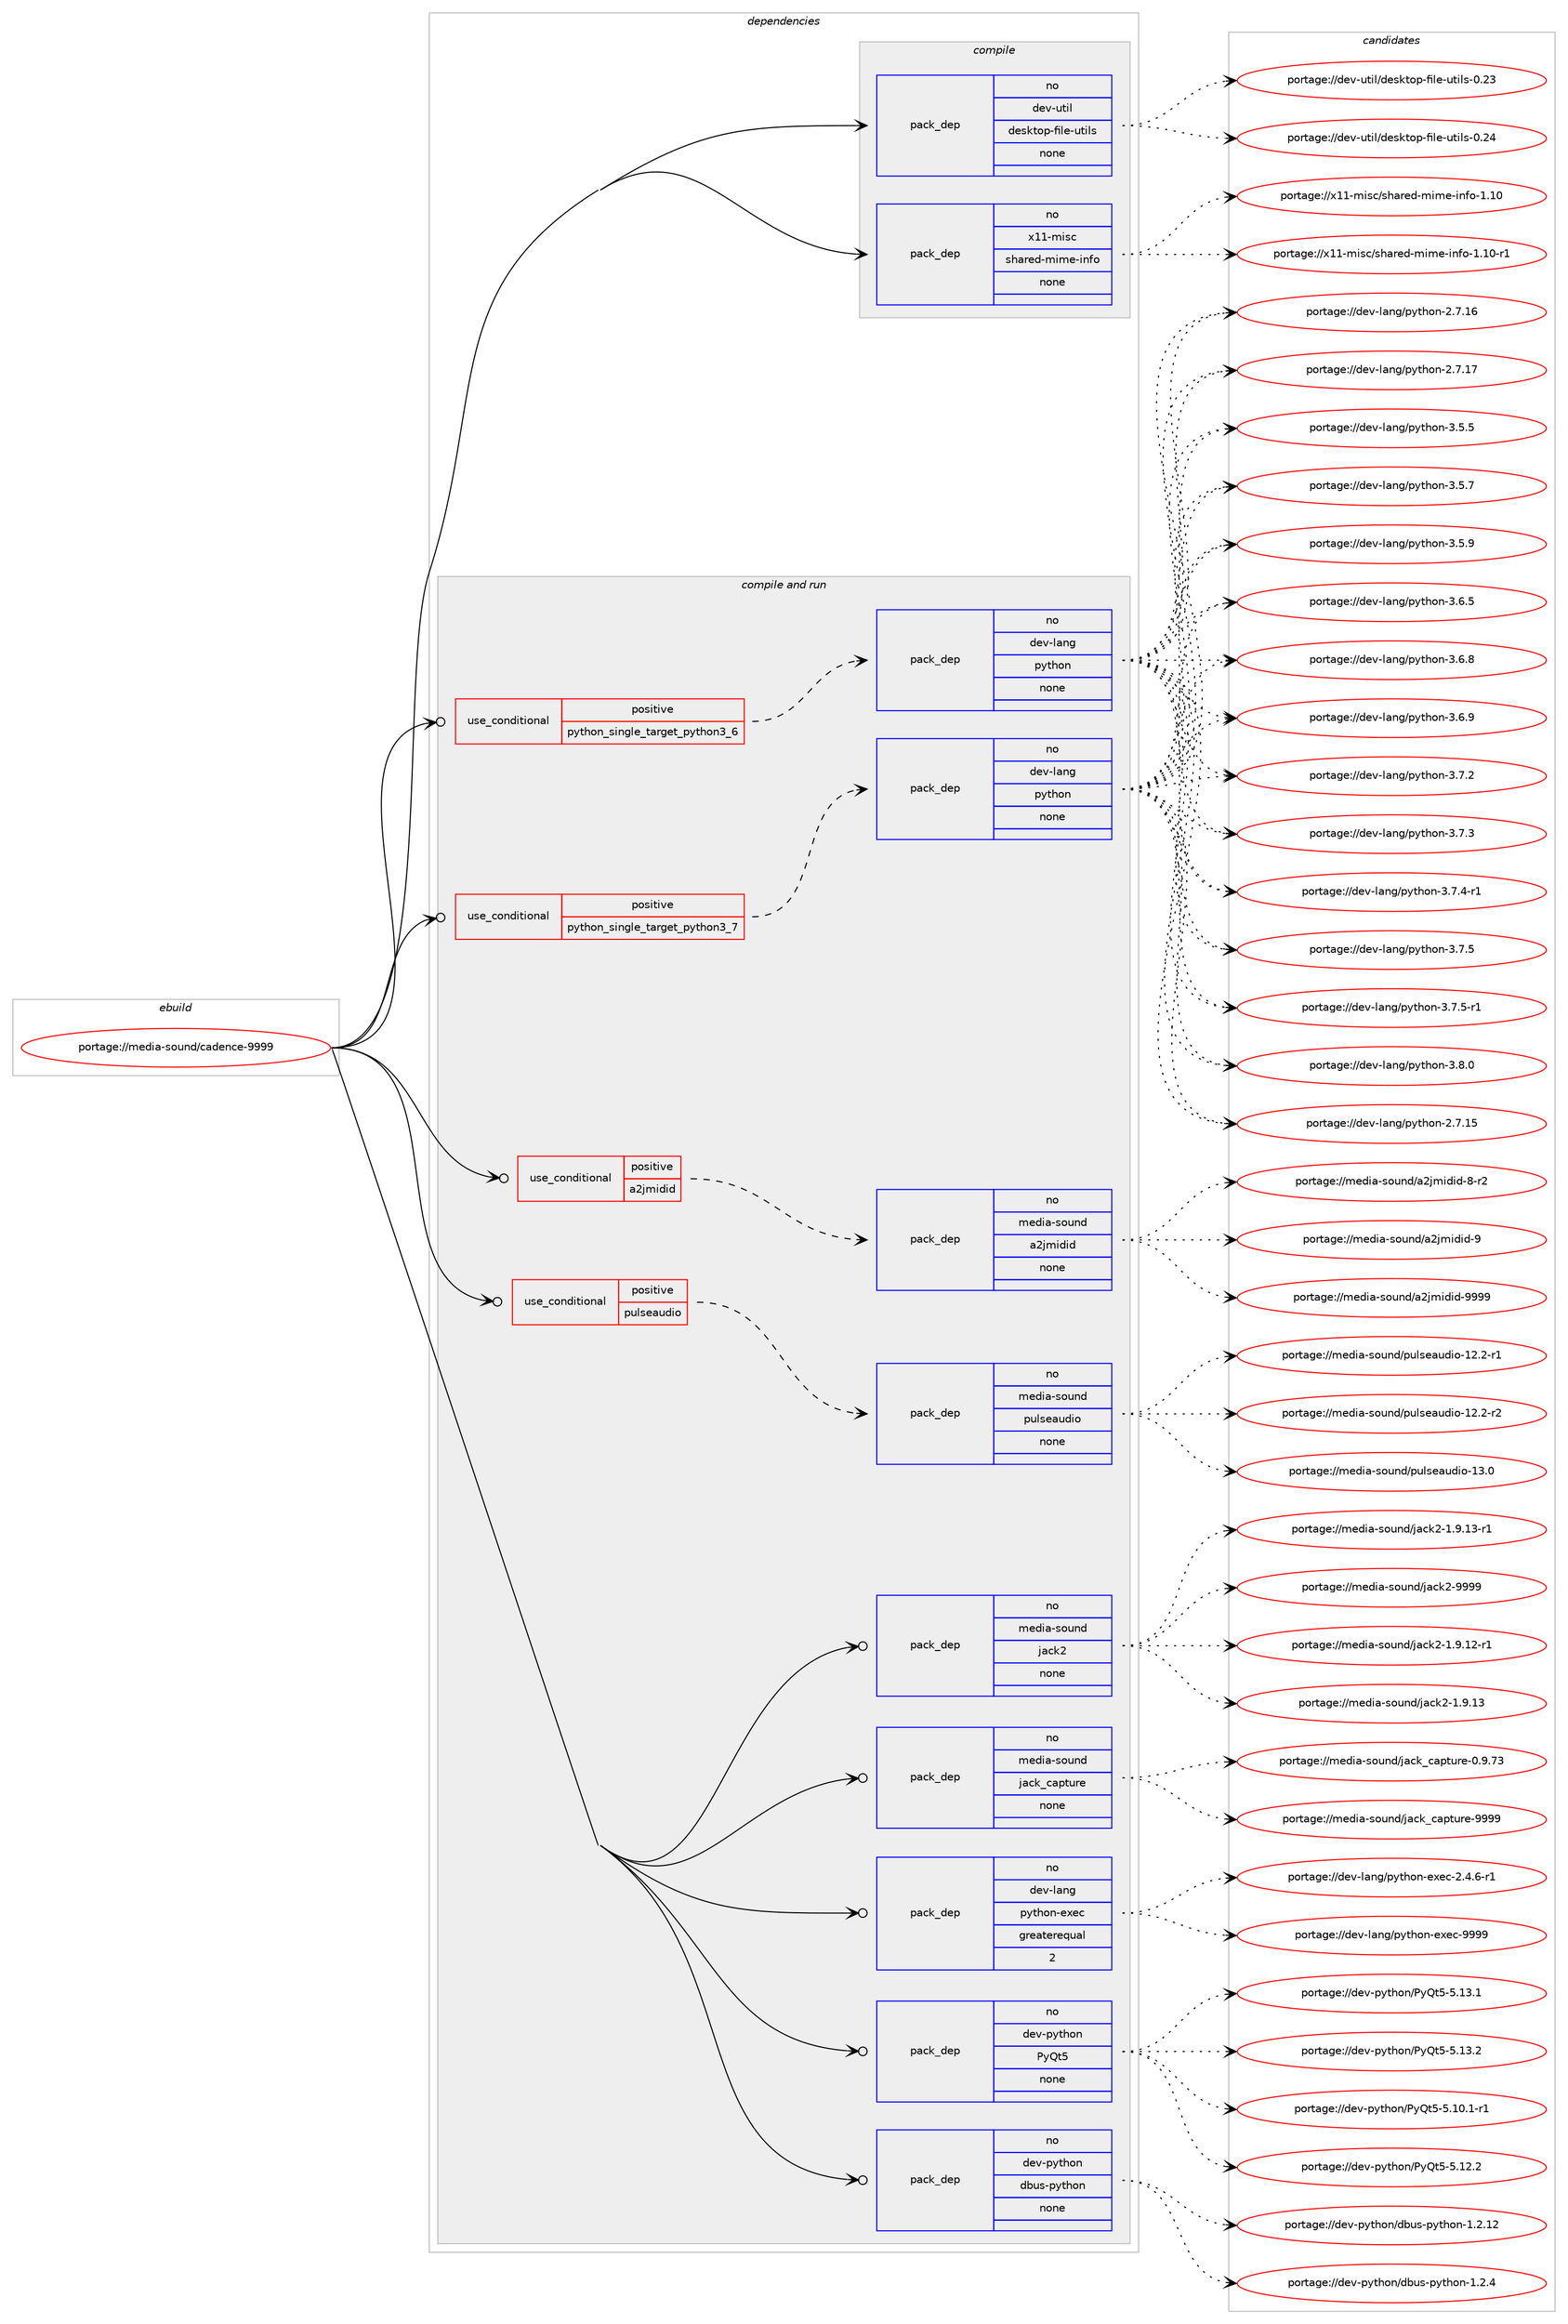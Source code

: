 digraph prolog {

# *************
# Graph options
# *************

newrank=true;
concentrate=true;
compound=true;
graph [rankdir=LR,fontname=Helvetica,fontsize=10,ranksep=1.5];#, ranksep=2.5, nodesep=0.2];
edge  [arrowhead=vee];
node  [fontname=Helvetica,fontsize=10];

# **********
# The ebuild
# **********

subgraph cluster_leftcol {
color=gray;
rank=same;
label=<<i>ebuild</i>>;
id [label="portage://media-sound/cadence-9999", color=red, width=4, href="../media-sound/cadence-9999.svg"];
}

# ****************
# The dependencies
# ****************

subgraph cluster_midcol {
color=gray;
label=<<i>dependencies</i>>;
subgraph cluster_compile {
fillcolor="#eeeeee";
style=filled;
label=<<i>compile</i>>;
subgraph pack243191 {
dependency330810 [label=<<TABLE BORDER="0" CELLBORDER="1" CELLSPACING="0" CELLPADDING="4" WIDTH="220"><TR><TD ROWSPAN="6" CELLPADDING="30">pack_dep</TD></TR><TR><TD WIDTH="110">no</TD></TR><TR><TD>dev-util</TD></TR><TR><TD>desktop-file-utils</TD></TR><TR><TD>none</TD></TR><TR><TD></TD></TR></TABLE>>, shape=none, color=blue];
}
id:e -> dependency330810:w [weight=20,style="solid",arrowhead="vee"];
subgraph pack243192 {
dependency330811 [label=<<TABLE BORDER="0" CELLBORDER="1" CELLSPACING="0" CELLPADDING="4" WIDTH="220"><TR><TD ROWSPAN="6" CELLPADDING="30">pack_dep</TD></TR><TR><TD WIDTH="110">no</TD></TR><TR><TD>x11-misc</TD></TR><TR><TD>shared-mime-info</TD></TR><TR><TD>none</TD></TR><TR><TD></TD></TR></TABLE>>, shape=none, color=blue];
}
id:e -> dependency330811:w [weight=20,style="solid",arrowhead="vee"];
}
subgraph cluster_compileandrun {
fillcolor="#eeeeee";
style=filled;
label=<<i>compile and run</i>>;
subgraph cond82185 {
dependency330812 [label=<<TABLE BORDER="0" CELLBORDER="1" CELLSPACING="0" CELLPADDING="4"><TR><TD ROWSPAN="3" CELLPADDING="10">use_conditional</TD></TR><TR><TD>positive</TD></TR><TR><TD>a2jmidid</TD></TR></TABLE>>, shape=none, color=red];
subgraph pack243193 {
dependency330813 [label=<<TABLE BORDER="0" CELLBORDER="1" CELLSPACING="0" CELLPADDING="4" WIDTH="220"><TR><TD ROWSPAN="6" CELLPADDING="30">pack_dep</TD></TR><TR><TD WIDTH="110">no</TD></TR><TR><TD>media-sound</TD></TR><TR><TD>a2jmidid</TD></TR><TR><TD>none</TD></TR><TR><TD></TD></TR></TABLE>>, shape=none, color=blue];
}
dependency330812:e -> dependency330813:w [weight=20,style="dashed",arrowhead="vee"];
}
id:e -> dependency330812:w [weight=20,style="solid",arrowhead="odotvee"];
subgraph cond82186 {
dependency330814 [label=<<TABLE BORDER="0" CELLBORDER="1" CELLSPACING="0" CELLPADDING="4"><TR><TD ROWSPAN="3" CELLPADDING="10">use_conditional</TD></TR><TR><TD>positive</TD></TR><TR><TD>pulseaudio</TD></TR></TABLE>>, shape=none, color=red];
subgraph pack243194 {
dependency330815 [label=<<TABLE BORDER="0" CELLBORDER="1" CELLSPACING="0" CELLPADDING="4" WIDTH="220"><TR><TD ROWSPAN="6" CELLPADDING="30">pack_dep</TD></TR><TR><TD WIDTH="110">no</TD></TR><TR><TD>media-sound</TD></TR><TR><TD>pulseaudio</TD></TR><TR><TD>none</TD></TR><TR><TD></TD></TR></TABLE>>, shape=none, color=blue];
}
dependency330814:e -> dependency330815:w [weight=20,style="dashed",arrowhead="vee"];
}
id:e -> dependency330814:w [weight=20,style="solid",arrowhead="odotvee"];
subgraph cond82187 {
dependency330816 [label=<<TABLE BORDER="0" CELLBORDER="1" CELLSPACING="0" CELLPADDING="4"><TR><TD ROWSPAN="3" CELLPADDING="10">use_conditional</TD></TR><TR><TD>positive</TD></TR><TR><TD>python_single_target_python3_6</TD></TR></TABLE>>, shape=none, color=red];
subgraph pack243195 {
dependency330817 [label=<<TABLE BORDER="0" CELLBORDER="1" CELLSPACING="0" CELLPADDING="4" WIDTH="220"><TR><TD ROWSPAN="6" CELLPADDING="30">pack_dep</TD></TR><TR><TD WIDTH="110">no</TD></TR><TR><TD>dev-lang</TD></TR><TR><TD>python</TD></TR><TR><TD>none</TD></TR><TR><TD></TD></TR></TABLE>>, shape=none, color=blue];
}
dependency330816:e -> dependency330817:w [weight=20,style="dashed",arrowhead="vee"];
}
id:e -> dependency330816:w [weight=20,style="solid",arrowhead="odotvee"];
subgraph cond82188 {
dependency330818 [label=<<TABLE BORDER="0" CELLBORDER="1" CELLSPACING="0" CELLPADDING="4"><TR><TD ROWSPAN="3" CELLPADDING="10">use_conditional</TD></TR><TR><TD>positive</TD></TR><TR><TD>python_single_target_python3_7</TD></TR></TABLE>>, shape=none, color=red];
subgraph pack243196 {
dependency330819 [label=<<TABLE BORDER="0" CELLBORDER="1" CELLSPACING="0" CELLPADDING="4" WIDTH="220"><TR><TD ROWSPAN="6" CELLPADDING="30">pack_dep</TD></TR><TR><TD WIDTH="110">no</TD></TR><TR><TD>dev-lang</TD></TR><TR><TD>python</TD></TR><TR><TD>none</TD></TR><TR><TD></TD></TR></TABLE>>, shape=none, color=blue];
}
dependency330818:e -> dependency330819:w [weight=20,style="dashed",arrowhead="vee"];
}
id:e -> dependency330818:w [weight=20,style="solid",arrowhead="odotvee"];
subgraph pack243197 {
dependency330820 [label=<<TABLE BORDER="0" CELLBORDER="1" CELLSPACING="0" CELLPADDING="4" WIDTH="220"><TR><TD ROWSPAN="6" CELLPADDING="30">pack_dep</TD></TR><TR><TD WIDTH="110">no</TD></TR><TR><TD>dev-lang</TD></TR><TR><TD>python-exec</TD></TR><TR><TD>greaterequal</TD></TR><TR><TD>2</TD></TR></TABLE>>, shape=none, color=blue];
}
id:e -> dependency330820:w [weight=20,style="solid",arrowhead="odotvee"];
subgraph pack243198 {
dependency330821 [label=<<TABLE BORDER="0" CELLBORDER="1" CELLSPACING="0" CELLPADDING="4" WIDTH="220"><TR><TD ROWSPAN="6" CELLPADDING="30">pack_dep</TD></TR><TR><TD WIDTH="110">no</TD></TR><TR><TD>dev-python</TD></TR><TR><TD>PyQt5</TD></TR><TR><TD>none</TD></TR><TR><TD></TD></TR></TABLE>>, shape=none, color=blue];
}
id:e -> dependency330821:w [weight=20,style="solid",arrowhead="odotvee"];
subgraph pack243199 {
dependency330822 [label=<<TABLE BORDER="0" CELLBORDER="1" CELLSPACING="0" CELLPADDING="4" WIDTH="220"><TR><TD ROWSPAN="6" CELLPADDING="30">pack_dep</TD></TR><TR><TD WIDTH="110">no</TD></TR><TR><TD>dev-python</TD></TR><TR><TD>dbus-python</TD></TR><TR><TD>none</TD></TR><TR><TD></TD></TR></TABLE>>, shape=none, color=blue];
}
id:e -> dependency330822:w [weight=20,style="solid",arrowhead="odotvee"];
subgraph pack243200 {
dependency330823 [label=<<TABLE BORDER="0" CELLBORDER="1" CELLSPACING="0" CELLPADDING="4" WIDTH="220"><TR><TD ROWSPAN="6" CELLPADDING="30">pack_dep</TD></TR><TR><TD WIDTH="110">no</TD></TR><TR><TD>media-sound</TD></TR><TR><TD>jack2</TD></TR><TR><TD>none</TD></TR><TR><TD></TD></TR></TABLE>>, shape=none, color=blue];
}
id:e -> dependency330823:w [weight=20,style="solid",arrowhead="odotvee"];
subgraph pack243201 {
dependency330824 [label=<<TABLE BORDER="0" CELLBORDER="1" CELLSPACING="0" CELLPADDING="4" WIDTH="220"><TR><TD ROWSPAN="6" CELLPADDING="30">pack_dep</TD></TR><TR><TD WIDTH="110">no</TD></TR><TR><TD>media-sound</TD></TR><TR><TD>jack_capture</TD></TR><TR><TD>none</TD></TR><TR><TD></TD></TR></TABLE>>, shape=none, color=blue];
}
id:e -> dependency330824:w [weight=20,style="solid",arrowhead="odotvee"];
}
subgraph cluster_run {
fillcolor="#eeeeee";
style=filled;
label=<<i>run</i>>;
}
}

# **************
# The candidates
# **************

subgraph cluster_choices {
rank=same;
color=gray;
label=<<i>candidates</i>>;

subgraph choice243191 {
color=black;
nodesep=1;
choiceportage100101118451171161051084710010111510711611111245102105108101451171161051081154548465051 [label="portage://dev-util/desktop-file-utils-0.23", color=red, width=4,href="../dev-util/desktop-file-utils-0.23.svg"];
choiceportage100101118451171161051084710010111510711611111245102105108101451171161051081154548465052 [label="portage://dev-util/desktop-file-utils-0.24", color=red, width=4,href="../dev-util/desktop-file-utils-0.24.svg"];
dependency330810:e -> choiceportage100101118451171161051084710010111510711611111245102105108101451171161051081154548465051:w [style=dotted,weight="100"];
dependency330810:e -> choiceportage100101118451171161051084710010111510711611111245102105108101451171161051081154548465052:w [style=dotted,weight="100"];
}
subgraph choice243192 {
color=black;
nodesep=1;
choiceportage12049494510910511599471151049711410110045109105109101451051101021114549464948 [label="portage://x11-misc/shared-mime-info-1.10", color=red, width=4,href="../x11-misc/shared-mime-info-1.10.svg"];
choiceportage120494945109105115994711510497114101100451091051091014510511010211145494649484511449 [label="portage://x11-misc/shared-mime-info-1.10-r1", color=red, width=4,href="../x11-misc/shared-mime-info-1.10-r1.svg"];
dependency330811:e -> choiceportage12049494510910511599471151049711410110045109105109101451051101021114549464948:w [style=dotted,weight="100"];
dependency330811:e -> choiceportage120494945109105115994711510497114101100451091051091014510511010211145494649484511449:w [style=dotted,weight="100"];
}
subgraph choice243193 {
color=black;
nodesep=1;
choiceportage109101100105974511511111711010047975010610910510010510045564511450 [label="portage://media-sound/a2jmidid-8-r2", color=red, width=4,href="../media-sound/a2jmidid-8-r2.svg"];
choiceportage10910110010597451151111171101004797501061091051001051004557 [label="portage://media-sound/a2jmidid-9", color=red, width=4,href="../media-sound/a2jmidid-9.svg"];
choiceportage10910110010597451151111171101004797501061091051001051004557575757 [label="portage://media-sound/a2jmidid-9999", color=red, width=4,href="../media-sound/a2jmidid-9999.svg"];
dependency330813:e -> choiceportage109101100105974511511111711010047975010610910510010510045564511450:w [style=dotted,weight="100"];
dependency330813:e -> choiceportage10910110010597451151111171101004797501061091051001051004557:w [style=dotted,weight="100"];
dependency330813:e -> choiceportage10910110010597451151111171101004797501061091051001051004557575757:w [style=dotted,weight="100"];
}
subgraph choice243194 {
color=black;
nodesep=1;
choiceportage1091011001059745115111117110100471121171081151019711710010511145495046504511449 [label="portage://media-sound/pulseaudio-12.2-r1", color=red, width=4,href="../media-sound/pulseaudio-12.2-r1.svg"];
choiceportage1091011001059745115111117110100471121171081151019711710010511145495046504511450 [label="portage://media-sound/pulseaudio-12.2-r2", color=red, width=4,href="../media-sound/pulseaudio-12.2-r2.svg"];
choiceportage109101100105974511511111711010047112117108115101971171001051114549514648 [label="portage://media-sound/pulseaudio-13.0", color=red, width=4,href="../media-sound/pulseaudio-13.0.svg"];
dependency330815:e -> choiceportage1091011001059745115111117110100471121171081151019711710010511145495046504511449:w [style=dotted,weight="100"];
dependency330815:e -> choiceportage1091011001059745115111117110100471121171081151019711710010511145495046504511450:w [style=dotted,weight="100"];
dependency330815:e -> choiceportage109101100105974511511111711010047112117108115101971171001051114549514648:w [style=dotted,weight="100"];
}
subgraph choice243195 {
color=black;
nodesep=1;
choiceportage10010111845108971101034711212111610411111045504655464953 [label="portage://dev-lang/python-2.7.15", color=red, width=4,href="../dev-lang/python-2.7.15.svg"];
choiceportage10010111845108971101034711212111610411111045504655464954 [label="portage://dev-lang/python-2.7.16", color=red, width=4,href="../dev-lang/python-2.7.16.svg"];
choiceportage10010111845108971101034711212111610411111045504655464955 [label="portage://dev-lang/python-2.7.17", color=red, width=4,href="../dev-lang/python-2.7.17.svg"];
choiceportage100101118451089711010347112121116104111110455146534653 [label="portage://dev-lang/python-3.5.5", color=red, width=4,href="../dev-lang/python-3.5.5.svg"];
choiceportage100101118451089711010347112121116104111110455146534655 [label="portage://dev-lang/python-3.5.7", color=red, width=4,href="../dev-lang/python-3.5.7.svg"];
choiceportage100101118451089711010347112121116104111110455146534657 [label="portage://dev-lang/python-3.5.9", color=red, width=4,href="../dev-lang/python-3.5.9.svg"];
choiceportage100101118451089711010347112121116104111110455146544653 [label="portage://dev-lang/python-3.6.5", color=red, width=4,href="../dev-lang/python-3.6.5.svg"];
choiceportage100101118451089711010347112121116104111110455146544656 [label="portage://dev-lang/python-3.6.8", color=red, width=4,href="../dev-lang/python-3.6.8.svg"];
choiceportage100101118451089711010347112121116104111110455146544657 [label="portage://dev-lang/python-3.6.9", color=red, width=4,href="../dev-lang/python-3.6.9.svg"];
choiceportage100101118451089711010347112121116104111110455146554650 [label="portage://dev-lang/python-3.7.2", color=red, width=4,href="../dev-lang/python-3.7.2.svg"];
choiceportage100101118451089711010347112121116104111110455146554651 [label="portage://dev-lang/python-3.7.3", color=red, width=4,href="../dev-lang/python-3.7.3.svg"];
choiceportage1001011184510897110103471121211161041111104551465546524511449 [label="portage://dev-lang/python-3.7.4-r1", color=red, width=4,href="../dev-lang/python-3.7.4-r1.svg"];
choiceportage100101118451089711010347112121116104111110455146554653 [label="portage://dev-lang/python-3.7.5", color=red, width=4,href="../dev-lang/python-3.7.5.svg"];
choiceportage1001011184510897110103471121211161041111104551465546534511449 [label="portage://dev-lang/python-3.7.5-r1", color=red, width=4,href="../dev-lang/python-3.7.5-r1.svg"];
choiceportage100101118451089711010347112121116104111110455146564648 [label="portage://dev-lang/python-3.8.0", color=red, width=4,href="../dev-lang/python-3.8.0.svg"];
dependency330817:e -> choiceportage10010111845108971101034711212111610411111045504655464953:w [style=dotted,weight="100"];
dependency330817:e -> choiceportage10010111845108971101034711212111610411111045504655464954:w [style=dotted,weight="100"];
dependency330817:e -> choiceportage10010111845108971101034711212111610411111045504655464955:w [style=dotted,weight="100"];
dependency330817:e -> choiceportage100101118451089711010347112121116104111110455146534653:w [style=dotted,weight="100"];
dependency330817:e -> choiceportage100101118451089711010347112121116104111110455146534655:w [style=dotted,weight="100"];
dependency330817:e -> choiceportage100101118451089711010347112121116104111110455146534657:w [style=dotted,weight="100"];
dependency330817:e -> choiceportage100101118451089711010347112121116104111110455146544653:w [style=dotted,weight="100"];
dependency330817:e -> choiceportage100101118451089711010347112121116104111110455146544656:w [style=dotted,weight="100"];
dependency330817:e -> choiceportage100101118451089711010347112121116104111110455146544657:w [style=dotted,weight="100"];
dependency330817:e -> choiceportage100101118451089711010347112121116104111110455146554650:w [style=dotted,weight="100"];
dependency330817:e -> choiceportage100101118451089711010347112121116104111110455146554651:w [style=dotted,weight="100"];
dependency330817:e -> choiceportage1001011184510897110103471121211161041111104551465546524511449:w [style=dotted,weight="100"];
dependency330817:e -> choiceportage100101118451089711010347112121116104111110455146554653:w [style=dotted,weight="100"];
dependency330817:e -> choiceportage1001011184510897110103471121211161041111104551465546534511449:w [style=dotted,weight="100"];
dependency330817:e -> choiceportage100101118451089711010347112121116104111110455146564648:w [style=dotted,weight="100"];
}
subgraph choice243196 {
color=black;
nodesep=1;
choiceportage10010111845108971101034711212111610411111045504655464953 [label="portage://dev-lang/python-2.7.15", color=red, width=4,href="../dev-lang/python-2.7.15.svg"];
choiceportage10010111845108971101034711212111610411111045504655464954 [label="portage://dev-lang/python-2.7.16", color=red, width=4,href="../dev-lang/python-2.7.16.svg"];
choiceportage10010111845108971101034711212111610411111045504655464955 [label="portage://dev-lang/python-2.7.17", color=red, width=4,href="../dev-lang/python-2.7.17.svg"];
choiceportage100101118451089711010347112121116104111110455146534653 [label="portage://dev-lang/python-3.5.5", color=red, width=4,href="../dev-lang/python-3.5.5.svg"];
choiceportage100101118451089711010347112121116104111110455146534655 [label="portage://dev-lang/python-3.5.7", color=red, width=4,href="../dev-lang/python-3.5.7.svg"];
choiceportage100101118451089711010347112121116104111110455146534657 [label="portage://dev-lang/python-3.5.9", color=red, width=4,href="../dev-lang/python-3.5.9.svg"];
choiceportage100101118451089711010347112121116104111110455146544653 [label="portage://dev-lang/python-3.6.5", color=red, width=4,href="../dev-lang/python-3.6.5.svg"];
choiceportage100101118451089711010347112121116104111110455146544656 [label="portage://dev-lang/python-3.6.8", color=red, width=4,href="../dev-lang/python-3.6.8.svg"];
choiceportage100101118451089711010347112121116104111110455146544657 [label="portage://dev-lang/python-3.6.9", color=red, width=4,href="../dev-lang/python-3.6.9.svg"];
choiceportage100101118451089711010347112121116104111110455146554650 [label="portage://dev-lang/python-3.7.2", color=red, width=4,href="../dev-lang/python-3.7.2.svg"];
choiceportage100101118451089711010347112121116104111110455146554651 [label="portage://dev-lang/python-3.7.3", color=red, width=4,href="../dev-lang/python-3.7.3.svg"];
choiceportage1001011184510897110103471121211161041111104551465546524511449 [label="portage://dev-lang/python-3.7.4-r1", color=red, width=4,href="../dev-lang/python-3.7.4-r1.svg"];
choiceportage100101118451089711010347112121116104111110455146554653 [label="portage://dev-lang/python-3.7.5", color=red, width=4,href="../dev-lang/python-3.7.5.svg"];
choiceportage1001011184510897110103471121211161041111104551465546534511449 [label="portage://dev-lang/python-3.7.5-r1", color=red, width=4,href="../dev-lang/python-3.7.5-r1.svg"];
choiceportage100101118451089711010347112121116104111110455146564648 [label="portage://dev-lang/python-3.8.0", color=red, width=4,href="../dev-lang/python-3.8.0.svg"];
dependency330819:e -> choiceportage10010111845108971101034711212111610411111045504655464953:w [style=dotted,weight="100"];
dependency330819:e -> choiceportage10010111845108971101034711212111610411111045504655464954:w [style=dotted,weight="100"];
dependency330819:e -> choiceportage10010111845108971101034711212111610411111045504655464955:w [style=dotted,weight="100"];
dependency330819:e -> choiceportage100101118451089711010347112121116104111110455146534653:w [style=dotted,weight="100"];
dependency330819:e -> choiceportage100101118451089711010347112121116104111110455146534655:w [style=dotted,weight="100"];
dependency330819:e -> choiceportage100101118451089711010347112121116104111110455146534657:w [style=dotted,weight="100"];
dependency330819:e -> choiceportage100101118451089711010347112121116104111110455146544653:w [style=dotted,weight="100"];
dependency330819:e -> choiceportage100101118451089711010347112121116104111110455146544656:w [style=dotted,weight="100"];
dependency330819:e -> choiceportage100101118451089711010347112121116104111110455146544657:w [style=dotted,weight="100"];
dependency330819:e -> choiceportage100101118451089711010347112121116104111110455146554650:w [style=dotted,weight="100"];
dependency330819:e -> choiceportage100101118451089711010347112121116104111110455146554651:w [style=dotted,weight="100"];
dependency330819:e -> choiceportage1001011184510897110103471121211161041111104551465546524511449:w [style=dotted,weight="100"];
dependency330819:e -> choiceportage100101118451089711010347112121116104111110455146554653:w [style=dotted,weight="100"];
dependency330819:e -> choiceportage1001011184510897110103471121211161041111104551465546534511449:w [style=dotted,weight="100"];
dependency330819:e -> choiceportage100101118451089711010347112121116104111110455146564648:w [style=dotted,weight="100"];
}
subgraph choice243197 {
color=black;
nodesep=1;
choiceportage10010111845108971101034711212111610411111045101120101994550465246544511449 [label="portage://dev-lang/python-exec-2.4.6-r1", color=red, width=4,href="../dev-lang/python-exec-2.4.6-r1.svg"];
choiceportage10010111845108971101034711212111610411111045101120101994557575757 [label="portage://dev-lang/python-exec-9999", color=red, width=4,href="../dev-lang/python-exec-9999.svg"];
dependency330820:e -> choiceportage10010111845108971101034711212111610411111045101120101994550465246544511449:w [style=dotted,weight="100"];
dependency330820:e -> choiceportage10010111845108971101034711212111610411111045101120101994557575757:w [style=dotted,weight="100"];
}
subgraph choice243198 {
color=black;
nodesep=1;
choiceportage1001011184511212111610411111047801218111653455346494846494511449 [label="portage://dev-python/PyQt5-5.10.1-r1", color=red, width=4,href="../dev-python/PyQt5-5.10.1-r1.svg"];
choiceportage100101118451121211161041111104780121811165345534649504650 [label="portage://dev-python/PyQt5-5.12.2", color=red, width=4,href="../dev-python/PyQt5-5.12.2.svg"];
choiceportage100101118451121211161041111104780121811165345534649514649 [label="portage://dev-python/PyQt5-5.13.1", color=red, width=4,href="../dev-python/PyQt5-5.13.1.svg"];
choiceportage100101118451121211161041111104780121811165345534649514650 [label="portage://dev-python/PyQt5-5.13.2", color=red, width=4,href="../dev-python/PyQt5-5.13.2.svg"];
dependency330821:e -> choiceportage1001011184511212111610411111047801218111653455346494846494511449:w [style=dotted,weight="100"];
dependency330821:e -> choiceportage100101118451121211161041111104780121811165345534649504650:w [style=dotted,weight="100"];
dependency330821:e -> choiceportage100101118451121211161041111104780121811165345534649514649:w [style=dotted,weight="100"];
dependency330821:e -> choiceportage100101118451121211161041111104780121811165345534649514650:w [style=dotted,weight="100"];
}
subgraph choice243199 {
color=black;
nodesep=1;
choiceportage1001011184511212111610411111047100981171154511212111610411111045494650464950 [label="portage://dev-python/dbus-python-1.2.12", color=red, width=4,href="../dev-python/dbus-python-1.2.12.svg"];
choiceportage10010111845112121116104111110471009811711545112121116104111110454946504652 [label="portage://dev-python/dbus-python-1.2.4", color=red, width=4,href="../dev-python/dbus-python-1.2.4.svg"];
dependency330822:e -> choiceportage1001011184511212111610411111047100981171154511212111610411111045494650464950:w [style=dotted,weight="100"];
dependency330822:e -> choiceportage10010111845112121116104111110471009811711545112121116104111110454946504652:w [style=dotted,weight="100"];
}
subgraph choice243200 {
color=black;
nodesep=1;
choiceportage109101100105974511511111711010047106979910750454946574649504511449 [label="portage://media-sound/jack2-1.9.12-r1", color=red, width=4,href="../media-sound/jack2-1.9.12-r1.svg"];
choiceportage10910110010597451151111171101004710697991075045494657464951 [label="portage://media-sound/jack2-1.9.13", color=red, width=4,href="../media-sound/jack2-1.9.13.svg"];
choiceportage109101100105974511511111711010047106979910750454946574649514511449 [label="portage://media-sound/jack2-1.9.13-r1", color=red, width=4,href="../media-sound/jack2-1.9.13-r1.svg"];
choiceportage1091011001059745115111117110100471069799107504557575757 [label="portage://media-sound/jack2-9999", color=red, width=4,href="../media-sound/jack2-9999.svg"];
dependency330823:e -> choiceportage109101100105974511511111711010047106979910750454946574649504511449:w [style=dotted,weight="100"];
dependency330823:e -> choiceportage10910110010597451151111171101004710697991075045494657464951:w [style=dotted,weight="100"];
dependency330823:e -> choiceportage109101100105974511511111711010047106979910750454946574649514511449:w [style=dotted,weight="100"];
dependency330823:e -> choiceportage1091011001059745115111117110100471069799107504557575757:w [style=dotted,weight="100"];
}
subgraph choice243201 {
color=black;
nodesep=1;
choiceportage109101100105974511511111711010047106979910795999711211611711410145484657465551 [label="portage://media-sound/jack_capture-0.9.73", color=red, width=4,href="../media-sound/jack_capture-0.9.73.svg"];
choiceportage10910110010597451151111171101004710697991079599971121161171141014557575757 [label="portage://media-sound/jack_capture-9999", color=red, width=4,href="../media-sound/jack_capture-9999.svg"];
dependency330824:e -> choiceportage109101100105974511511111711010047106979910795999711211611711410145484657465551:w [style=dotted,weight="100"];
dependency330824:e -> choiceportage10910110010597451151111171101004710697991079599971121161171141014557575757:w [style=dotted,weight="100"];
}
}

}
